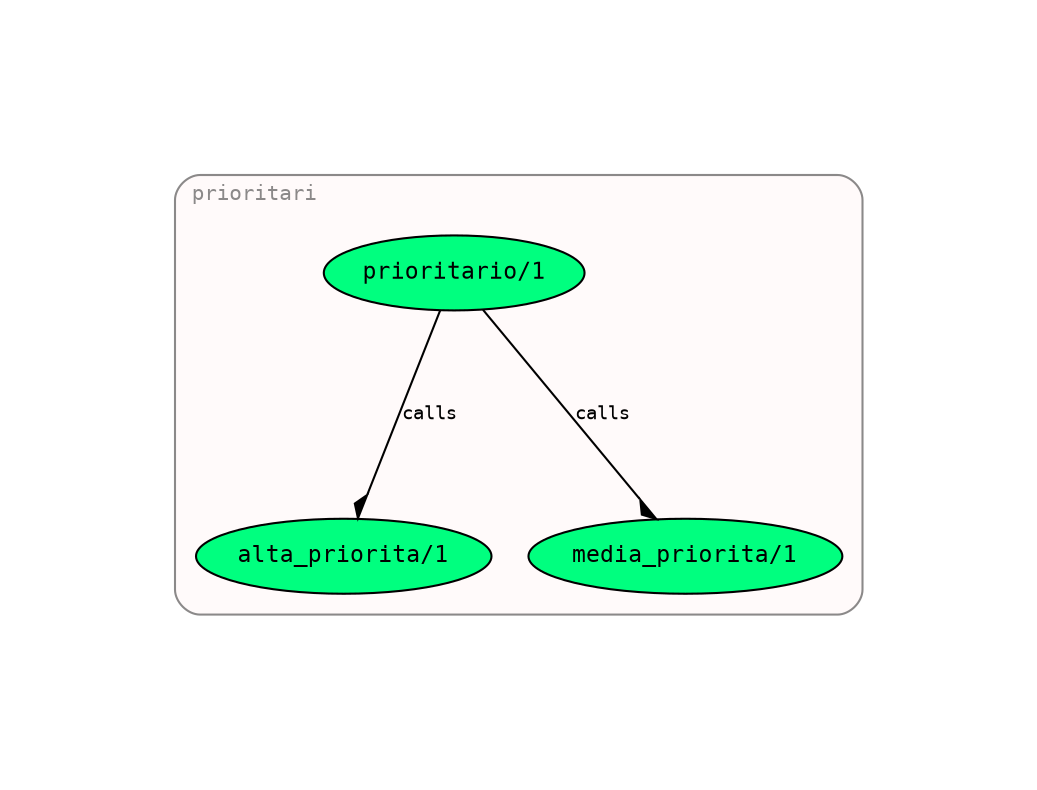 digraph "prioritari_object" {
rankdir="TB"
ranksep="1.25"
compound="true"
splines="true"
pack="true"
clusterrank="local"
labeljust="l"
margin="1.0"
fontname="Courier"
fontsize="10"
fontcolor="snow4"
pencolor="snow4"
node [shape="ellipse",style="filled",fillcolor="white",fontname="Courier",fontsize="9"]
edge [fontname="Courier",fontsize="9"]

subgraph "cluster_prioritari_object" {
URL=""
tooltip="/home/giuseppe/IA/Progetto/code/prolog/prioritari.lgt"
bgcolor="snow"
style="rounded"
margin="10"
label="prioritari"
"prioritario/1" [shape="ellipse",URL="prioritari_0.html#prioritario/1",tooltip="prioritari_0.html#prioritario/1",style="filled",fillcolor="springgreen",label=<<FONT POINT-SIZE="11"><![CDATA[prioritario/1]]></FONT>>]
"alta_priorita/1" [shape="ellipse",URL="prioritari_0.html#alta_priorita/1",tooltip="prioritari_0.html#alta_priorita/1",style="filled",fillcolor="springgreen",label=<<FONT POINT-SIZE="11"><![CDATA[alta_priorita/1]]></FONT>>]
"media_priorita/1" [shape="ellipse",URL="prioritari_0.html#media_priorita/1",tooltip="prioritari_0.html#media_priorita/1",style="filled",fillcolor="springgreen",label=<<FONT POINT-SIZE="11"><![CDATA[media_priorita/1]]></FONT>>]
"prioritario/1" [shape="ellipse",URL="prioritari_0.html#prioritario/1",tooltip="prioritari_0.html#prioritario/1",style="filled",fillcolor="springgreen",label=<<FONT POINT-SIZE="11"><![CDATA[prioritario/1]]></FONT>>]
"alta_priorita/1" [shape="ellipse",URL="prioritari_0.html#alta_priorita/1",tooltip="prioritari_0.html#alta_priorita/1",style="filled",fillcolor="springgreen",label=<<FONT POINT-SIZE="11"><![CDATA[alta_priorita/1]]></FONT>>]
"media_priorita/1" [shape="ellipse",URL="prioritari_0.html#media_priorita/1",tooltip="prioritari_0.html#media_priorita/1",style="filled",fillcolor="springgreen",label=<<FONT POINT-SIZE="11"><![CDATA[media_priorita/1]]></FONT>>]
subgraph "cluster_other" {
URL=""
tooltip="(external predicates)"
bgcolor="white"
style="rounded"
margin="10"
label="(external predicates)"
}

"prioritario/1" -> "media_priorita/1" [arrowhead="rdiamond",tooltip="calls",label=<<![CDATA[calls]]><BR/>>]
"prioritario/1" -> "alta_priorita/1" [arrowhead="rdiamond",tooltip="calls",label=<<![CDATA[calls]]><BR/>>]
}

}
